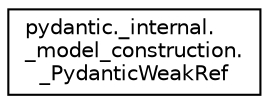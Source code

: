 digraph "Graphical Class Hierarchy"
{
 // LATEX_PDF_SIZE
  edge [fontname="Helvetica",fontsize="10",labelfontname="Helvetica",labelfontsize="10"];
  node [fontname="Helvetica",fontsize="10",shape=record];
  rankdir="LR";
  Node0 [label="pydantic._internal.\l_model_construction.\l_PydanticWeakRef",height=0.2,width=0.4,color="black", fillcolor="white", style="filled",URL="$classpydantic_1_1__internal_1_1__model__construction_1_1__PydanticWeakRef.html",tooltip=" "];
}
